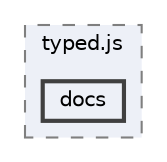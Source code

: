 digraph "public/Muse/assets/vendor/typed.js/docs"
{
 // LATEX_PDF_SIZE
  bgcolor="transparent";
  edge [fontname=Helvetica,fontsize=10,labelfontname=Helvetica,labelfontsize=10];
  node [fontname=Helvetica,fontsize=10,shape=box,height=0.2,width=0.4];
  compound=true
  subgraph clusterdir_43c1332f187f48046cdb767db0bb5dfc {
    graph [ bgcolor="#edf0f7", pencolor="grey50", label="typed.js", fontname=Helvetica,fontsize=10 style="filled,dashed", URL="dir_43c1332f187f48046cdb767db0bb5dfc.html",tooltip=""]
  dir_deb17748af0472b03d82586f0ba2d993 [label="docs", fillcolor="#edf0f7", color="grey25", style="filled,bold", URL="dir_deb17748af0472b03d82586f0ba2d993.html",tooltip=""];
  }
}

